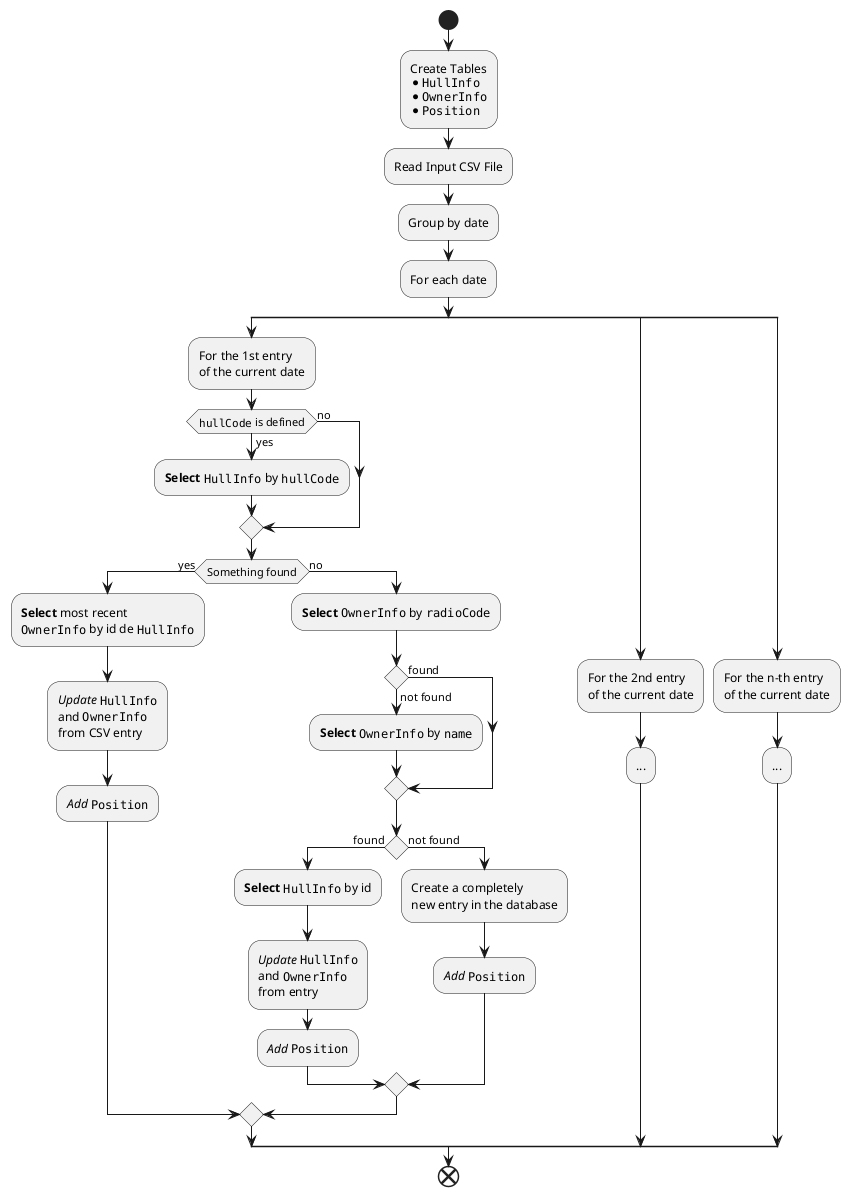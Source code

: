 @startuml

start
:Create Tables
*""HullInfo""
*""OwnerInfo""
*""Position"";

:Read Input CSV File;

:Group by date;

:For each date;

split

:For the 1st entry
of the current date;

if (""hullCode"" is defined) then (yes)
    :**Select** ""HullInfo"" by ""hullCode"";
else (no)
endif

if (Something found) then (yes)
    :**Select** most recent
    ""OwnerInfo"" by id de ""HullInfo"";
    ://Update// ""HullInfo""
    and ""OwnerInfo""
    from CSV entry;
    ://Add// ""Position"";
else (no)
    :**Select** ""OwnerInfo"" by ""radioCode"";
    if () then (found)

    else (not found)
       :**Select** ""OwnerInfo"" by ""name"";
    endif
    if () then (found)
        :**Select** ""HullInfo"" by id;
        ://Update// ""HullInfo""
        and ""OwnerInfo""
        from entry;
        ://Add// ""Position"";
    else (not found)

        :Create a completely
        new entry in the database;
        ://Add// ""Position"";
    endif
endif

split again

:For the 2nd entry
of the current date;

:...;

split again

:For the n-th entry
of the current date;

:...;

end split

end
@enduml